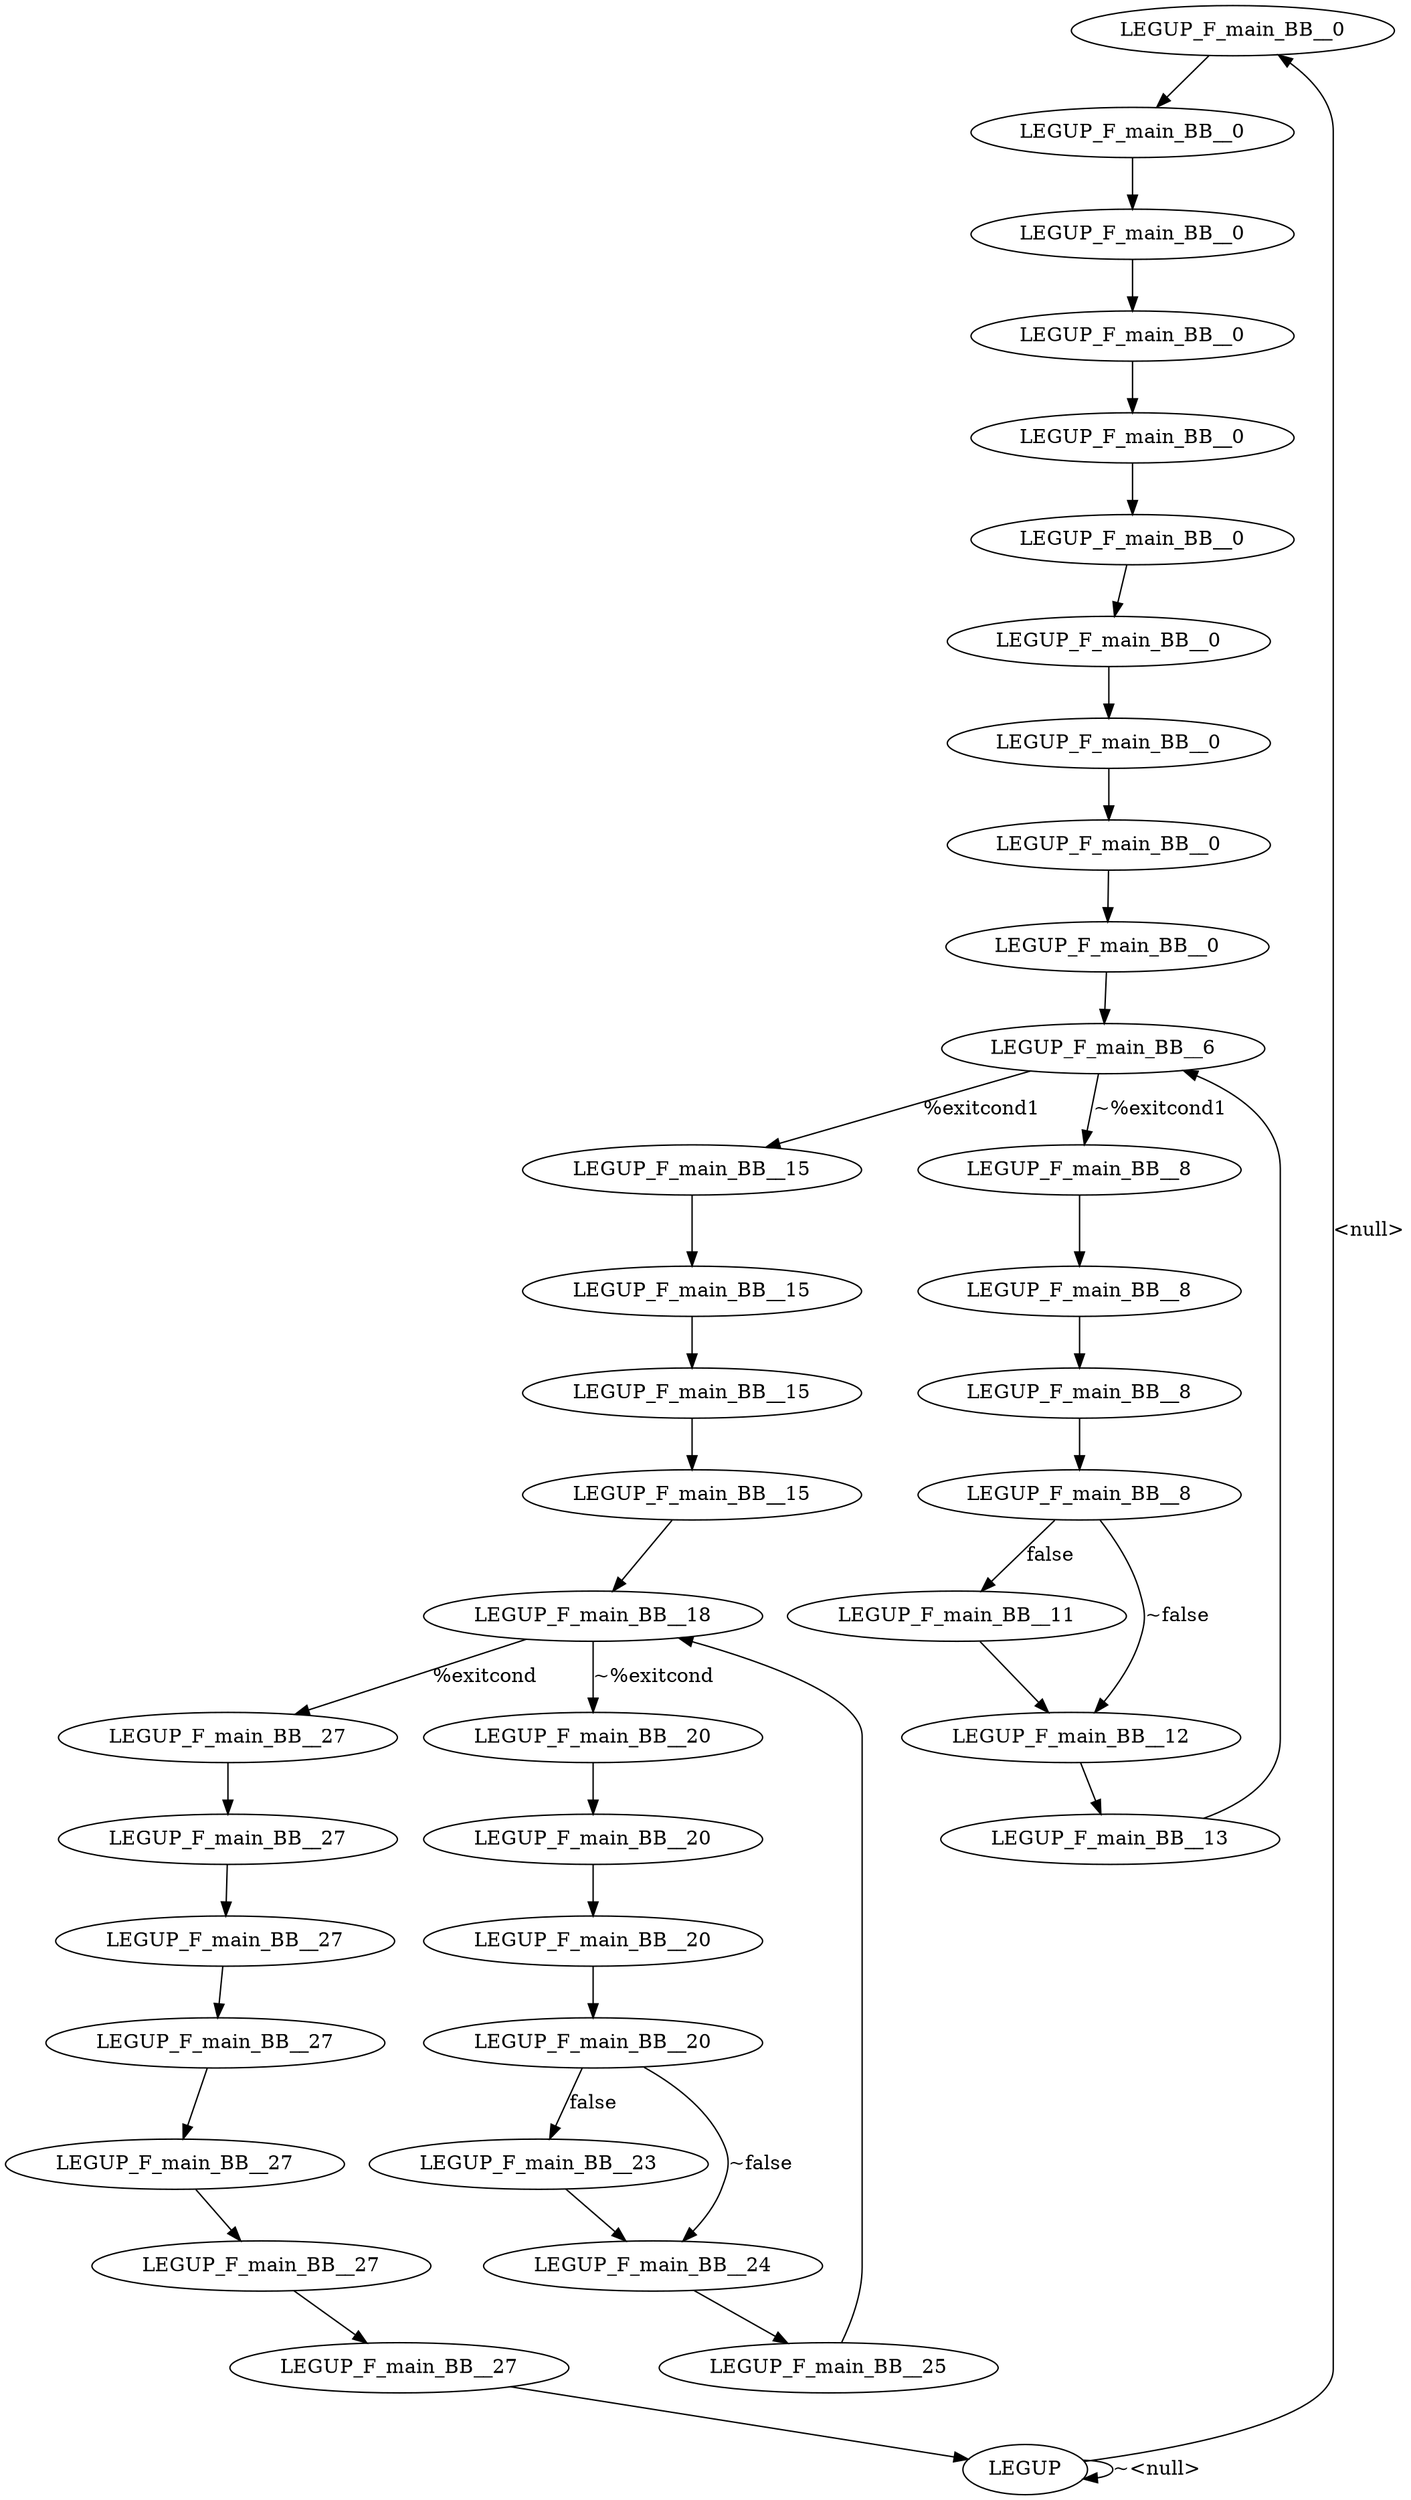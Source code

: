 digraph {
Node0x2be9a60[label="LEGUP_F_main_BB__0"];
Node0x2be98c0[label="LEGUP"];
Node0x2be98c0 -> Node0x2be9a60[label="<null>"];
Node0x2be98c0 -> Node0x2be98c0[label="~<null>"];
Node0x2be9b30[label="LEGUP_F_main_BB__0"];
Node0x2be9a60 -> Node0x2be9b30;
Node0x2be9c00[label="LEGUP_F_main_BB__0"];
Node0x2be9b30 -> Node0x2be9c00;
Node0x2be9cd0[label="LEGUP_F_main_BB__0"];
Node0x2be9c00 -> Node0x2be9cd0;
Node0x2be9da0[label="LEGUP_F_main_BB__0"];
Node0x2be9cd0 -> Node0x2be9da0;
Node0x2be9e70[label="LEGUP_F_main_BB__0"];
Node0x2be9da0 -> Node0x2be9e70;
Node0x2be9f40[label="LEGUP_F_main_BB__0"];
Node0x2be9e70 -> Node0x2be9f40;
Node0x2bea010[label="LEGUP_F_main_BB__0"];
Node0x2be9f40 -> Node0x2bea010;
Node0x2bea0e0[label="LEGUP_F_main_BB__0"];
Node0x2bea010 -> Node0x2bea0e0;
Node0x2bea1b0[label="LEGUP_F_main_BB__0"];
Node0x2bea0e0 -> Node0x2bea1b0;
Node0x2bea280[label="LEGUP_F_main_BB__6"];
Node0x2bea1b0 -> Node0x2bea280;
Node0x2bea900[label="LEGUP_F_main_BB__15"];
Node0x2bea280 -> Node0x2bea900[label="%exitcond1"];
Node0x2bea350[label="LEGUP_F_main_BB__8"];
Node0x2bea280 -> Node0x2bea350[label="~%exitcond1"];
Node0x2bea420[label="LEGUP_F_main_BB__8"];
Node0x2bea350 -> Node0x2bea420;
Node0x2bea4f0[label="LEGUP_F_main_BB__8"];
Node0x2bea420 -> Node0x2bea4f0;
Node0x2bea5c0[label="LEGUP_F_main_BB__8"];
Node0x2bea4f0 -> Node0x2bea5c0;
Node0x2bea690[label="LEGUP_F_main_BB__11"];
Node0x2bea5c0 -> Node0x2bea690[label="false"];
Node0x2bea760[label="LEGUP_F_main_BB__12"];
Node0x2bea5c0 -> Node0x2bea760[label="~false"];
Node0x2bea690 -> Node0x2bea760;
Node0x2bea830[label="LEGUP_F_main_BB__13"];
Node0x2bea760 -> Node0x2bea830;
Node0x2bea830 -> Node0x2bea280;
Node0x2bea9d0[label="LEGUP_F_main_BB__15"];
Node0x2bea900 -> Node0x2bea9d0;
Node0x2beaaa0[label="LEGUP_F_main_BB__15"];
Node0x2bea9d0 -> Node0x2beaaa0;
Node0x2beab70[label="LEGUP_F_main_BB__15"];
Node0x2beaaa0 -> Node0x2beab70;
Node0x2beac40[label="LEGUP_F_main_BB__18"];
Node0x2beab70 -> Node0x2beac40;
Node0x2beb440[label="LEGUP_F_main_BB__27"];
Node0x2beac40 -> Node0x2beb440[label="%exitcond"];
Node0x2bead10[label="LEGUP_F_main_BB__20"];
Node0x2beac40 -> Node0x2bead10[label="~%exitcond"];
Node0x2beade0[label="LEGUP_F_main_BB__20"];
Node0x2bead10 -> Node0x2beade0;
Node0x2beaef0[label="LEGUP_F_main_BB__20"];
Node0x2beade0 -> Node0x2beaef0;
Node0x2beb000[label="LEGUP_F_main_BB__20"];
Node0x2beaef0 -> Node0x2beb000;
Node0x2beb110[label="LEGUP_F_main_BB__23"];
Node0x2beb000 -> Node0x2beb110[label="false"];
Node0x2beb220[label="LEGUP_F_main_BB__24"];
Node0x2beb000 -> Node0x2beb220[label="~false"];
Node0x2beb110 -> Node0x2beb220;
Node0x2beb330[label="LEGUP_F_main_BB__25"];
Node0x2beb220 -> Node0x2beb330;
Node0x2beb330 -> Node0x2beac40;
Node0x2beb550[label="LEGUP_F_main_BB__27"];
Node0x2beb440 -> Node0x2beb550;
Node0x2beb660[label="LEGUP_F_main_BB__27"];
Node0x2beb550 -> Node0x2beb660;
Node0x2beb770[label="LEGUP_F_main_BB__27"];
Node0x2beb660 -> Node0x2beb770;
Node0x2beb880[label="LEGUP_F_main_BB__27"];
Node0x2beb770 -> Node0x2beb880;
Node0x2beb990[label="LEGUP_F_main_BB__27"];
Node0x2beb880 -> Node0x2beb990;
Node0x2bebaa0[label="LEGUP_F_main_BB__27"];
Node0x2beb990 -> Node0x2bebaa0;
Node0x2bebaa0 -> Node0x2be98c0;
}
